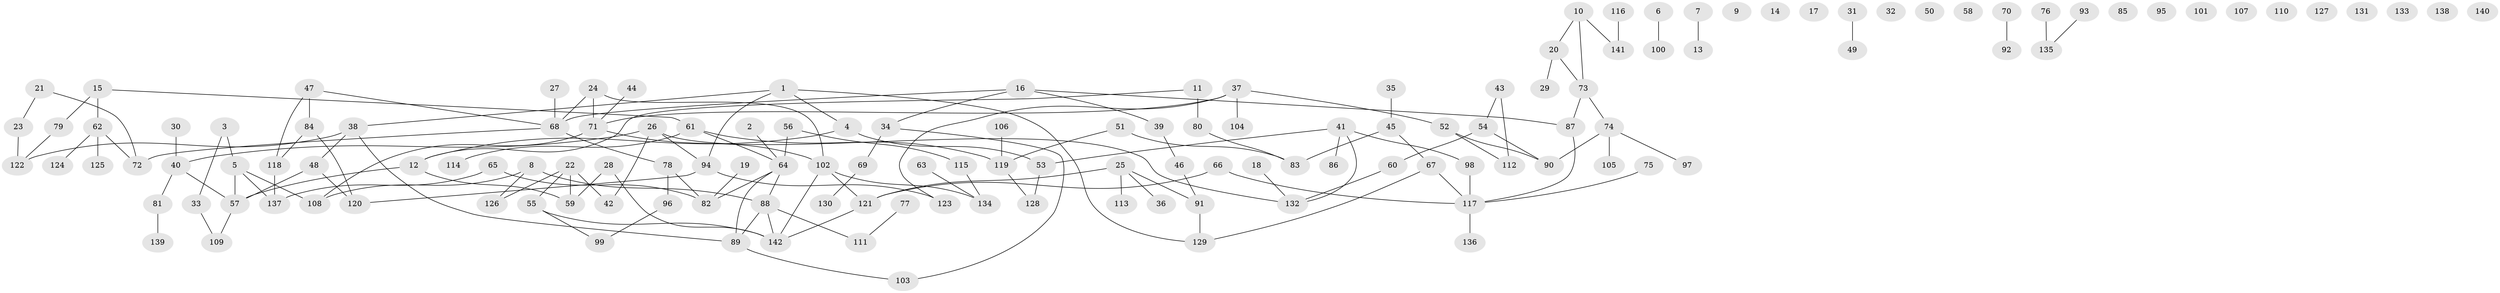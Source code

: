 // Generated by graph-tools (version 1.1) at 2025/49/03/09/25 03:49:13]
// undirected, 142 vertices, 158 edges
graph export_dot {
graph [start="1"]
  node [color=gray90,style=filled];
  1;
  2;
  3;
  4;
  5;
  6;
  7;
  8;
  9;
  10;
  11;
  12;
  13;
  14;
  15;
  16;
  17;
  18;
  19;
  20;
  21;
  22;
  23;
  24;
  25;
  26;
  27;
  28;
  29;
  30;
  31;
  32;
  33;
  34;
  35;
  36;
  37;
  38;
  39;
  40;
  41;
  42;
  43;
  44;
  45;
  46;
  47;
  48;
  49;
  50;
  51;
  52;
  53;
  54;
  55;
  56;
  57;
  58;
  59;
  60;
  61;
  62;
  63;
  64;
  65;
  66;
  67;
  68;
  69;
  70;
  71;
  72;
  73;
  74;
  75;
  76;
  77;
  78;
  79;
  80;
  81;
  82;
  83;
  84;
  85;
  86;
  87;
  88;
  89;
  90;
  91;
  92;
  93;
  94;
  95;
  96;
  97;
  98;
  99;
  100;
  101;
  102;
  103;
  104;
  105;
  106;
  107;
  108;
  109;
  110;
  111;
  112;
  113;
  114;
  115;
  116;
  117;
  118;
  119;
  120;
  121;
  122;
  123;
  124;
  125;
  126;
  127;
  128;
  129;
  130;
  131;
  132;
  133;
  134;
  135;
  136;
  137;
  138;
  139;
  140;
  141;
  142;
  1 -- 4;
  1 -- 38;
  1 -- 94;
  1 -- 129;
  2 -- 64;
  3 -- 5;
  3 -- 33;
  4 -- 12;
  4 -- 53;
  5 -- 57;
  5 -- 108;
  5 -- 137;
  6 -- 100;
  7 -- 13;
  8 -- 88;
  8 -- 108;
  8 -- 126;
  10 -- 20;
  10 -- 73;
  10 -- 141;
  11 -- 12;
  11 -- 80;
  12 -- 57;
  12 -- 59;
  15 -- 61;
  15 -- 62;
  15 -- 79;
  16 -- 34;
  16 -- 39;
  16 -- 68;
  16 -- 87;
  18 -- 132;
  19 -- 82;
  20 -- 29;
  20 -- 73;
  21 -- 23;
  21 -- 72;
  22 -- 42;
  22 -- 55;
  22 -- 59;
  22 -- 126;
  23 -- 122;
  24 -- 68;
  24 -- 71;
  24 -- 102;
  25 -- 36;
  25 -- 91;
  25 -- 113;
  25 -- 121;
  26 -- 40;
  26 -- 42;
  26 -- 94;
  26 -- 132;
  27 -- 68;
  28 -- 59;
  28 -- 142;
  30 -- 40;
  31 -- 49;
  33 -- 109;
  34 -- 69;
  34 -- 103;
  35 -- 45;
  37 -- 52;
  37 -- 71;
  37 -- 104;
  37 -- 123;
  38 -- 48;
  38 -- 89;
  38 -- 122;
  39 -- 46;
  40 -- 57;
  40 -- 81;
  41 -- 53;
  41 -- 86;
  41 -- 98;
  41 -- 132;
  43 -- 54;
  43 -- 112;
  44 -- 71;
  45 -- 67;
  45 -- 83;
  46 -- 91;
  47 -- 68;
  47 -- 84;
  47 -- 118;
  48 -- 57;
  48 -- 120;
  51 -- 83;
  51 -- 119;
  52 -- 90;
  52 -- 112;
  53 -- 128;
  54 -- 60;
  54 -- 90;
  55 -- 99;
  55 -- 142;
  56 -- 64;
  56 -- 115;
  57 -- 109;
  60 -- 132;
  61 -- 64;
  61 -- 114;
  61 -- 119;
  62 -- 72;
  62 -- 124;
  62 -- 125;
  63 -- 134;
  64 -- 82;
  64 -- 88;
  64 -- 89;
  65 -- 82;
  65 -- 137;
  66 -- 117;
  66 -- 121;
  67 -- 117;
  67 -- 129;
  68 -- 72;
  68 -- 78;
  69 -- 130;
  70 -- 92;
  71 -- 102;
  71 -- 108;
  73 -- 74;
  73 -- 87;
  74 -- 90;
  74 -- 97;
  74 -- 105;
  75 -- 117;
  76 -- 135;
  77 -- 111;
  78 -- 82;
  78 -- 96;
  79 -- 122;
  80 -- 83;
  81 -- 139;
  84 -- 118;
  84 -- 120;
  87 -- 117;
  88 -- 89;
  88 -- 111;
  88 -- 142;
  89 -- 103;
  91 -- 129;
  93 -- 135;
  94 -- 120;
  94 -- 123;
  96 -- 99;
  98 -- 117;
  102 -- 121;
  102 -- 134;
  102 -- 142;
  106 -- 119;
  115 -- 134;
  116 -- 141;
  117 -- 136;
  118 -- 137;
  119 -- 128;
  121 -- 142;
}
